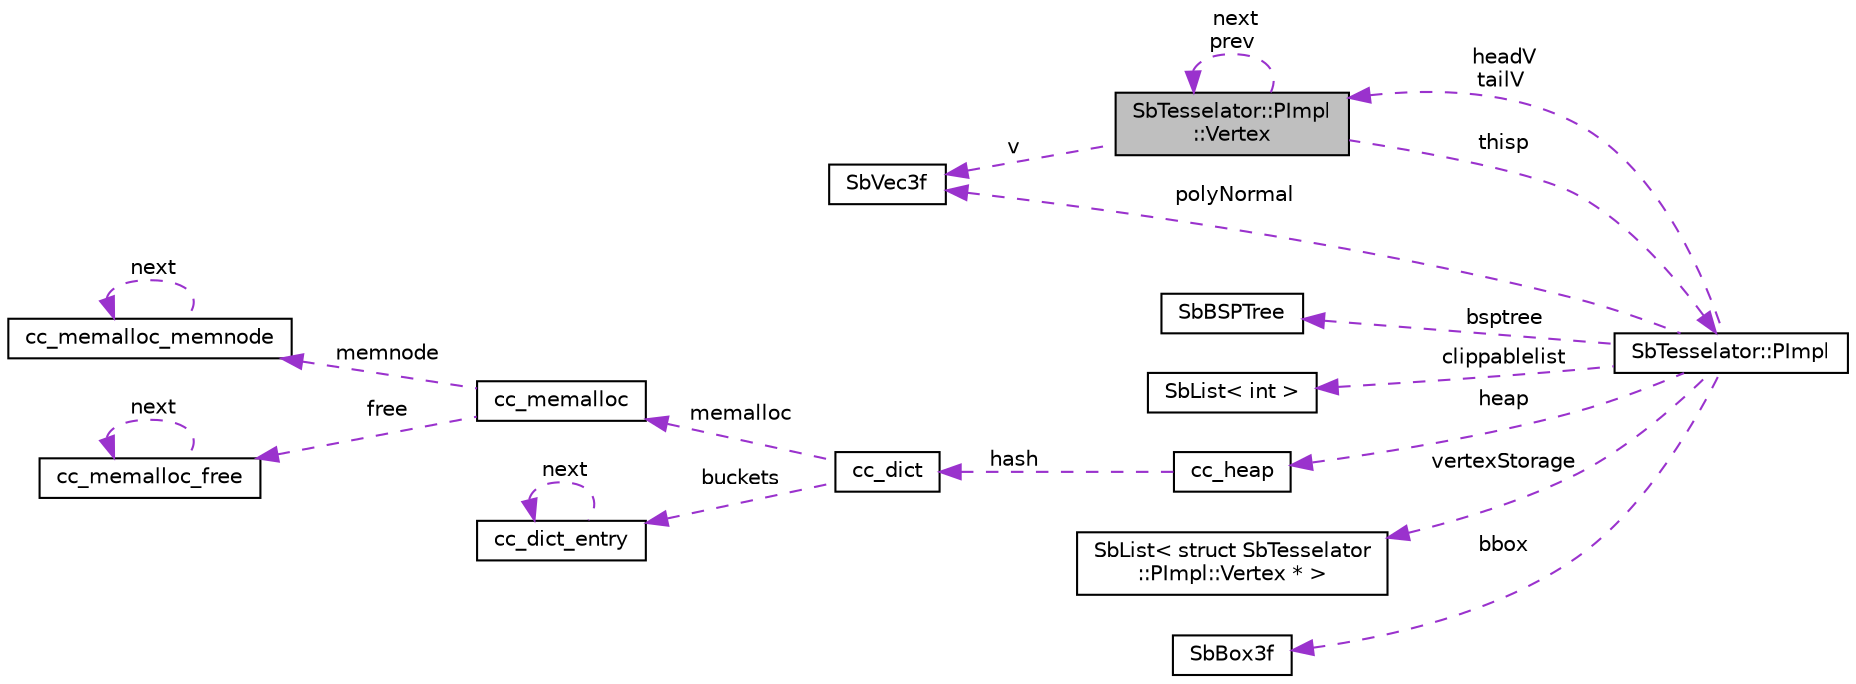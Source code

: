 digraph "SbTesselator::PImpl::Vertex"
{
 // LATEX_PDF_SIZE
  edge [fontname="Helvetica",fontsize="10",labelfontname="Helvetica",labelfontsize="10"];
  node [fontname="Helvetica",fontsize="10",shape=record];
  rankdir="LR";
  Node1 [label="SbTesselator::PImpl\l::Vertex",height=0.2,width=0.4,color="black", fillcolor="grey75", style="filled", fontcolor="black",tooltip=" "];
  Node2 -> Node1 [dir="back",color="darkorchid3",fontsize="10",style="dashed",label=" v" ,fontname="Helvetica"];
  Node2 [label="SbVec3f",height=0.2,width=0.4,color="black", fillcolor="white", style="filled",URL="$classSbVec3f.html",tooltip="The SbVec3f class is a 3 dimensional vector with floating point coordinates."];
  Node3 -> Node1 [dir="back",color="darkorchid3",fontsize="10",style="dashed",label=" thisp" ,fontname="Helvetica"];
  Node3 [label="SbTesselator::PImpl",height=0.2,width=0.4,color="black", fillcolor="white", style="filled",URL="$classSbTesselator_1_1PImpl.html",tooltip=" "];
  Node4 -> Node3 [dir="back",color="darkorchid3",fontsize="10",style="dashed",label=" bsptree" ,fontname="Helvetica"];
  Node4 [label="SbBSPTree",height=0.2,width=0.4,color="black", fillcolor="white", style="filled",URL="$classSbBSPTree.html",tooltip="The SbBSPTree class provides a binary space partitioning container."];
  Node2 -> Node3 [dir="back",color="darkorchid3",fontsize="10",style="dashed",label=" polyNormal" ,fontname="Helvetica"];
  Node5 -> Node3 [dir="back",color="darkorchid3",fontsize="10",style="dashed",label=" clippablelist" ,fontname="Helvetica"];
  Node5 [label="SbList\< int \>",height=0.2,width=0.4,color="black", fillcolor="white", style="filled",URL="$classSbList.html",tooltip=" "];
  Node6 -> Node3 [dir="back",color="darkorchid3",fontsize="10",style="dashed",label=" heap" ,fontname="Helvetica"];
  Node6 [label="cc_heap",height=0.2,width=0.4,color="black", fillcolor="white", style="filled",URL="$structcc__heap.html",tooltip=" "];
  Node7 -> Node6 [dir="back",color="darkorchid3",fontsize="10",style="dashed",label=" hash" ,fontname="Helvetica"];
  Node7 [label="cc_dict",height=0.2,width=0.4,color="black", fillcolor="white", style="filled",URL="$structcc__dict.html",tooltip=" "];
  Node8 -> Node7 [dir="back",color="darkorchid3",fontsize="10",style="dashed",label=" memalloc" ,fontname="Helvetica"];
  Node8 [label="cc_memalloc",height=0.2,width=0.4,color="black", fillcolor="white", style="filled",URL="$structcc__memalloc.html",tooltip=" "];
  Node9 -> Node8 [dir="back",color="darkorchid3",fontsize="10",style="dashed",label=" memnode" ,fontname="Helvetica"];
  Node9 [label="cc_memalloc_memnode",height=0.2,width=0.4,color="black", fillcolor="white", style="filled",URL="$structcc__memalloc__memnode.html",tooltip=" "];
  Node9 -> Node9 [dir="back",color="darkorchid3",fontsize="10",style="dashed",label=" next" ,fontname="Helvetica"];
  Node10 -> Node8 [dir="back",color="darkorchid3",fontsize="10",style="dashed",label=" free" ,fontname="Helvetica"];
  Node10 [label="cc_memalloc_free",height=0.2,width=0.4,color="black", fillcolor="white", style="filled",URL="$structcc__memalloc__free.html",tooltip=" "];
  Node10 -> Node10 [dir="back",color="darkorchid3",fontsize="10",style="dashed",label=" next" ,fontname="Helvetica"];
  Node11 -> Node7 [dir="back",color="darkorchid3",fontsize="10",style="dashed",label=" buckets" ,fontname="Helvetica"];
  Node11 [label="cc_dict_entry",height=0.2,width=0.4,color="black", fillcolor="white", style="filled",URL="$structcc__dict__entry.html",tooltip=" "];
  Node11 -> Node11 [dir="back",color="darkorchid3",fontsize="10",style="dashed",label=" next" ,fontname="Helvetica"];
  Node1 -> Node3 [dir="back",color="darkorchid3",fontsize="10",style="dashed",label=" headV\ntailV" ,fontname="Helvetica"];
  Node12 -> Node3 [dir="back",color="darkorchid3",fontsize="10",style="dashed",label=" vertexStorage" ,fontname="Helvetica"];
  Node12 [label="SbList\< struct SbTesselator\l::PImpl::Vertex * \>",height=0.2,width=0.4,color="black", fillcolor="white", style="filled",URL="$classSbList.html",tooltip=" "];
  Node13 -> Node3 [dir="back",color="darkorchid3",fontsize="10",style="dashed",label=" bbox" ,fontname="Helvetica"];
  Node13 [label="SbBox3f",height=0.2,width=0.4,color="black", fillcolor="white", style="filled",URL="$classSbBox3f.html",tooltip="The SbBox3f class is an abstraction for an axis aligned 3 dimensional box."];
  Node1 -> Node1 [dir="back",color="darkorchid3",fontsize="10",style="dashed",label=" next\nprev" ,fontname="Helvetica"];
}
